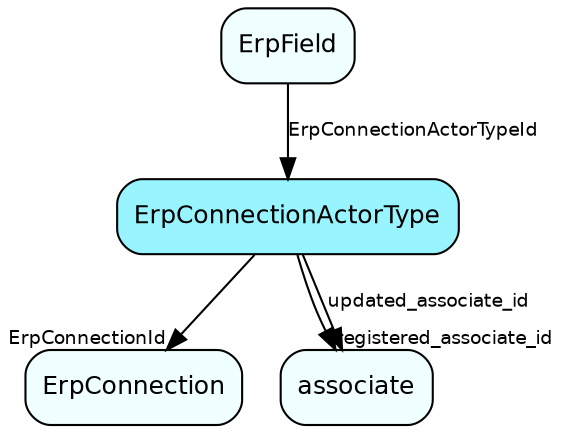 digraph ErpConnectionActorType  {
node [shape = box style="rounded, filled" fontname = "Helvetica" fontsize = "12" ]
edge [fontname = "Helvetica" fontsize = "9"]

ErpConnectionActorType[fillcolor = "cadetblue1"]
ErpConnection[fillcolor = "azure1"]
associate[fillcolor = "azure1"]
ErpField[fillcolor = "azure1"]
ErpConnectionActorType -> ErpConnection [headlabel = "ErpConnectionId"]
ErpConnectionActorType -> associate [headlabel = "registered_associate_id"]
ErpConnectionActorType -> associate [label = "updated_associate_id"]
ErpField -> ErpConnectionActorType [label = "ErpConnectionActorTypeId"]
}
